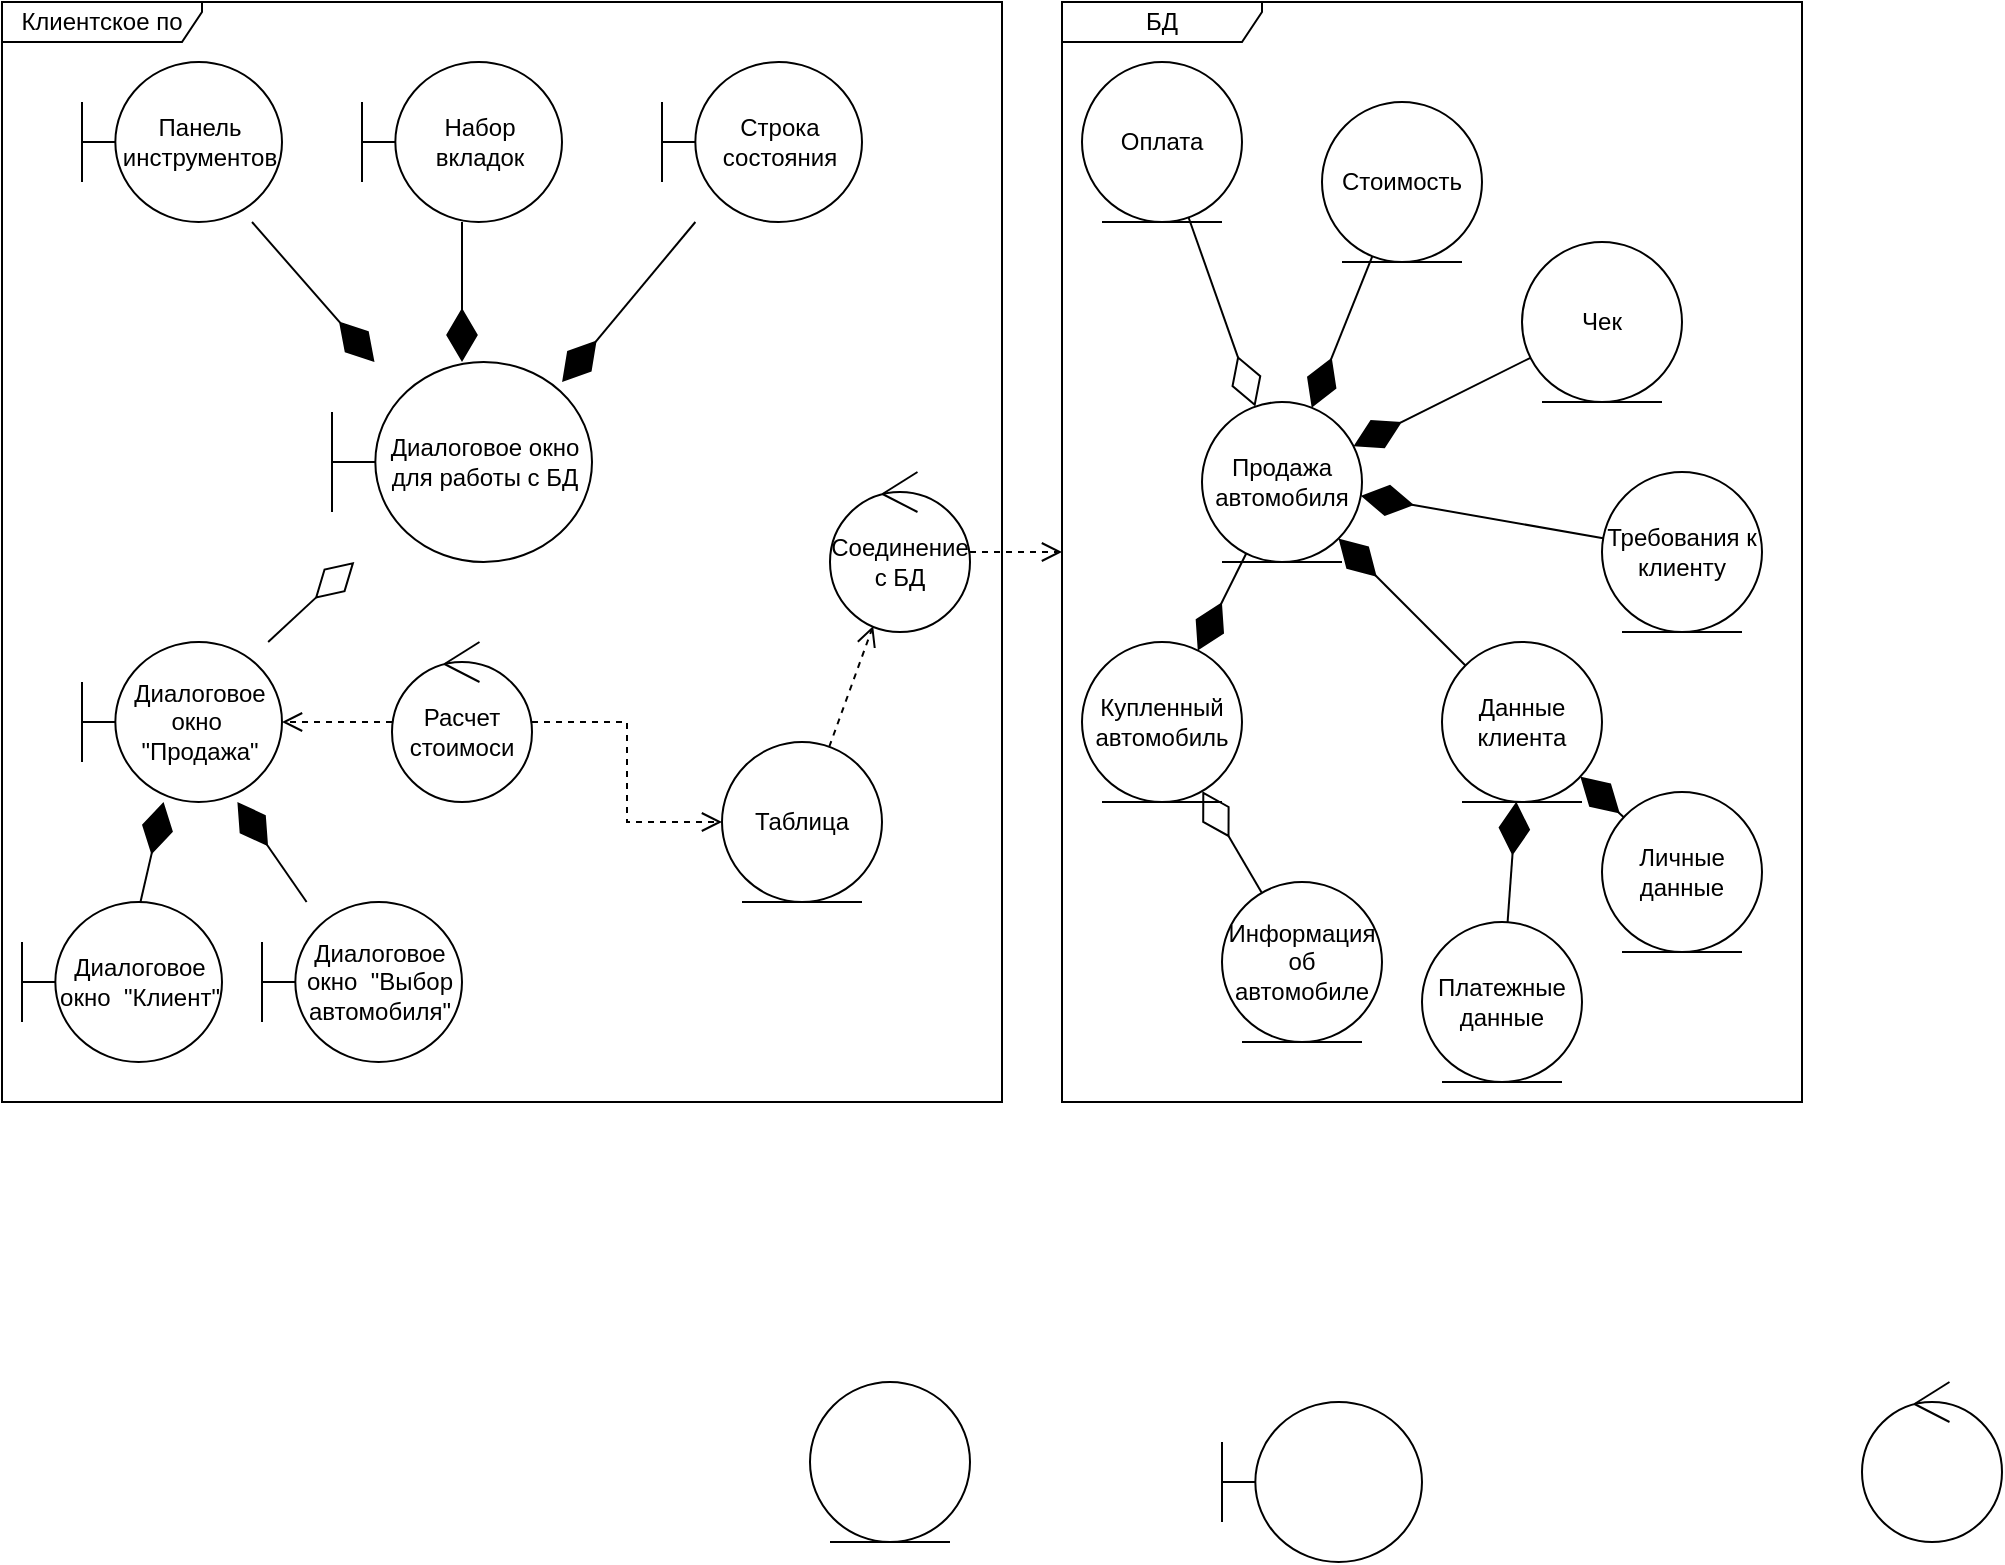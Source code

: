 <mxfile version="21.1.4" type="device">
  <diagram id="C5RBs43oDa-KdzZeNtuy" name="Page-1">
    <mxGraphModel dx="1290" dy="549" grid="1" gridSize="10" guides="1" tooltips="1" connect="1" arrows="1" fold="1" page="1" pageScale="1" pageWidth="827" pageHeight="1169" math="0" shadow="0">
      <root>
        <mxCell id="WIyWlLk6GJQsqaUBKTNV-0" />
        <mxCell id="WIyWlLk6GJQsqaUBKTNV-1" parent="WIyWlLk6GJQsqaUBKTNV-0" />
        <mxCell id="C6aMa4qiacQqKWP2MHw1-0" value="Клиентское по" style="shape=umlFrame;whiteSpace=wrap;html=1;pointerEvents=0;width=100;height=20;" parent="WIyWlLk6GJQsqaUBKTNV-1" vertex="1">
          <mxGeometry y="150" width="500" height="550" as="geometry" />
        </mxCell>
        <mxCell id="C6aMa4qiacQqKWP2MHw1-1" value="БД" style="shape=umlFrame;whiteSpace=wrap;html=1;pointerEvents=0;width=100;height=20;" parent="WIyWlLk6GJQsqaUBKTNV-1" vertex="1">
          <mxGeometry x="530" y="150" width="370" height="550" as="geometry" />
        </mxCell>
        <mxCell id="C6aMa4qiacQqKWP2MHw1-2" value="Панель инструментов" style="shape=umlBoundary;whiteSpace=wrap;html=1;" parent="WIyWlLk6GJQsqaUBKTNV-1" vertex="1">
          <mxGeometry x="40" y="180" width="100" height="80" as="geometry" />
        </mxCell>
        <mxCell id="C6aMa4qiacQqKWP2MHw1-3" value="Набор вкладок" style="shape=umlBoundary;whiteSpace=wrap;html=1;" parent="WIyWlLk6GJQsqaUBKTNV-1" vertex="1">
          <mxGeometry x="180" y="180" width="100" height="80" as="geometry" />
        </mxCell>
        <mxCell id="C6aMa4qiacQqKWP2MHw1-4" value="Строка состояния" style="shape=umlBoundary;whiteSpace=wrap;html=1;" parent="WIyWlLk6GJQsqaUBKTNV-1" vertex="1">
          <mxGeometry x="330" y="180" width="100" height="80" as="geometry" />
        </mxCell>
        <mxCell id="C6aMa4qiacQqKWP2MHw1-5" value="Диалоговое окно для работы с БД" style="shape=umlBoundary;whiteSpace=wrap;html=1;" parent="WIyWlLk6GJQsqaUBKTNV-1" vertex="1">
          <mxGeometry x="165" y="330" width="130" height="100" as="geometry" />
        </mxCell>
        <mxCell id="C6aMa4qiacQqKWP2MHw1-6" value="" style="endArrow=diamondThin;endFill=1;endSize=24;html=1;rounded=0;" parent="WIyWlLk6GJQsqaUBKTNV-1" source="C6aMa4qiacQqKWP2MHw1-2" target="C6aMa4qiacQqKWP2MHw1-5" edge="1">
          <mxGeometry width="160" relative="1" as="geometry">
            <mxPoint x="60" y="300" as="sourcePoint" />
            <mxPoint x="220" y="300" as="targetPoint" />
          </mxGeometry>
        </mxCell>
        <mxCell id="C6aMa4qiacQqKWP2MHw1-7" value="" style="endArrow=diamondThin;endFill=1;endSize=24;html=1;rounded=0;" parent="WIyWlLk6GJQsqaUBKTNV-1" source="C6aMa4qiacQqKWP2MHw1-3" target="C6aMa4qiacQqKWP2MHw1-5" edge="1">
          <mxGeometry width="160" relative="1" as="geometry">
            <mxPoint x="234" y="280" as="sourcePoint" />
            <mxPoint x="295" y="350" as="targetPoint" />
          </mxGeometry>
        </mxCell>
        <mxCell id="C6aMa4qiacQqKWP2MHw1-8" value="" style="endArrow=diamondThin;endFill=1;endSize=24;html=1;rounded=0;entryX=0.885;entryY=0.1;entryDx=0;entryDy=0;entryPerimeter=0;" parent="WIyWlLk6GJQsqaUBKTNV-1" source="C6aMa4qiacQqKWP2MHw1-4" target="C6aMa4qiacQqKWP2MHw1-5" edge="1">
          <mxGeometry width="160" relative="1" as="geometry">
            <mxPoint x="320" y="270" as="sourcePoint" />
            <mxPoint x="320" y="340" as="targetPoint" />
          </mxGeometry>
        </mxCell>
        <mxCell id="C6aMa4qiacQqKWP2MHw1-9" value="Диалоговое окно&amp;nbsp; &quot;Продажа&quot;" style="shape=umlBoundary;whiteSpace=wrap;html=1;" parent="WIyWlLk6GJQsqaUBKTNV-1" vertex="1">
          <mxGeometry x="40" y="470" width="100" height="80" as="geometry" />
        </mxCell>
        <mxCell id="C6aMa4qiacQqKWP2MHw1-11" value="" style="endArrow=diamondThin;endFill=0;endSize=24;html=1;rounded=0;" parent="WIyWlLk6GJQsqaUBKTNV-1" source="C6aMa4qiacQqKWP2MHw1-9" target="C6aMa4qiacQqKWP2MHw1-5" edge="1">
          <mxGeometry width="160" relative="1" as="geometry">
            <mxPoint x="330" y="410" as="sourcePoint" />
            <mxPoint x="490" y="410" as="targetPoint" />
          </mxGeometry>
        </mxCell>
        <mxCell id="C6aMa4qiacQqKWP2MHw1-12" value="Диалоговое окно&amp;nbsp; &quot;Клиент&quot;" style="shape=umlBoundary;whiteSpace=wrap;html=1;" parent="WIyWlLk6GJQsqaUBKTNV-1" vertex="1">
          <mxGeometry x="10" y="600" width="100" height="80" as="geometry" />
        </mxCell>
        <mxCell id="C6aMa4qiacQqKWP2MHw1-13" value="Диалоговое окно&amp;nbsp; &quot;Выбор автомобиля&quot;" style="shape=umlBoundary;whiteSpace=wrap;html=1;" parent="WIyWlLk6GJQsqaUBKTNV-1" vertex="1">
          <mxGeometry x="130" y="600" width="100" height="80" as="geometry" />
        </mxCell>
        <mxCell id="C6aMa4qiacQqKWP2MHw1-14" value="" style="endArrow=diamondThin;endFill=1;endSize=24;html=1;rounded=0;" parent="WIyWlLk6GJQsqaUBKTNV-1" source="C6aMa4qiacQqKWP2MHw1-12" target="C6aMa4qiacQqKWP2MHw1-9" edge="1">
          <mxGeometry width="160" relative="1" as="geometry">
            <mxPoint x="330" y="440" as="sourcePoint" />
            <mxPoint x="490" y="440" as="targetPoint" />
          </mxGeometry>
        </mxCell>
        <mxCell id="C6aMa4qiacQqKWP2MHw1-15" value="" style="endArrow=diamondThin;endFill=1;endSize=24;html=1;rounded=0;" parent="WIyWlLk6GJQsqaUBKTNV-1" source="C6aMa4qiacQqKWP2MHw1-13" target="C6aMa4qiacQqKWP2MHw1-9" edge="1">
          <mxGeometry width="160" relative="1" as="geometry">
            <mxPoint x="79" y="610" as="sourcePoint" />
            <mxPoint x="91" y="560" as="targetPoint" />
          </mxGeometry>
        </mxCell>
        <mxCell id="C6aMa4qiacQqKWP2MHw1-22" style="edgeStyle=orthogonalEdgeStyle;rounded=0;orthogonalLoop=1;jettySize=auto;html=1;endArrow=open;verticalAlign=bottom;dashed=1;endSize=8;" parent="WIyWlLk6GJQsqaUBKTNV-1" source="C6aMa4qiacQqKWP2MHw1-16" target="C6aMa4qiacQqKWP2MHw1-9" edge="1">
          <mxGeometry relative="1" as="geometry" />
        </mxCell>
        <mxCell id="C6aMa4qiacQqKWP2MHw1-24" style="edgeStyle=orthogonalEdgeStyle;rounded=0;orthogonalLoop=1;jettySize=auto;html=1;endArrow=open;verticalAlign=bottom;dashed=1;endSize=8;" parent="WIyWlLk6GJQsqaUBKTNV-1" source="C6aMa4qiacQqKWP2MHw1-16" target="C6aMa4qiacQqKWP2MHw1-23" edge="1">
          <mxGeometry relative="1" as="geometry" />
        </mxCell>
        <mxCell id="C6aMa4qiacQqKWP2MHw1-16" value="Расчет стоимоси" style="ellipse;shape=umlControl;whiteSpace=wrap;html=1;" parent="WIyWlLk6GJQsqaUBKTNV-1" vertex="1">
          <mxGeometry x="195" y="470" width="70" height="80" as="geometry" />
        </mxCell>
        <mxCell id="C6aMa4qiacQqKWP2MHw1-23" value="Таблица" style="ellipse;shape=umlEntity;whiteSpace=wrap;html=1;" parent="WIyWlLk6GJQsqaUBKTNV-1" vertex="1">
          <mxGeometry x="360" y="520" width="80" height="80" as="geometry" />
        </mxCell>
        <mxCell id="C6aMa4qiacQqKWP2MHw1-47" style="edgeStyle=orthogonalEdgeStyle;rounded=0;orthogonalLoop=1;jettySize=auto;html=1;endArrow=open;verticalAlign=bottom;dashed=1;endSize=8;" parent="WIyWlLk6GJQsqaUBKTNV-1" source="C6aMa4qiacQqKWP2MHw1-25" target="C6aMa4qiacQqKWP2MHw1-1" edge="1">
          <mxGeometry relative="1" as="geometry" />
        </mxCell>
        <mxCell id="C6aMa4qiacQqKWP2MHw1-25" value="Соединение с БД" style="ellipse;shape=umlControl;whiteSpace=wrap;html=1;" parent="WIyWlLk6GJQsqaUBKTNV-1" vertex="1">
          <mxGeometry x="414" y="385" width="70" height="80" as="geometry" />
        </mxCell>
        <mxCell id="C6aMa4qiacQqKWP2MHw1-26" value="" style="endArrow=open;html=1;rounded=0;verticalAlign=bottom;dashed=1;endSize=8;" parent="WIyWlLk6GJQsqaUBKTNV-1" source="C6aMa4qiacQqKWP2MHw1-23" target="C6aMa4qiacQqKWP2MHw1-25" edge="1">
          <mxGeometry width="50" height="50" relative="1" as="geometry">
            <mxPoint x="390" y="470" as="sourcePoint" />
            <mxPoint x="440" y="420" as="targetPoint" />
          </mxGeometry>
        </mxCell>
        <mxCell id="C6aMa4qiacQqKWP2MHw1-27" value="Продажа автомобиля" style="ellipse;shape=umlEntity;whiteSpace=wrap;html=1;" parent="WIyWlLk6GJQsqaUBKTNV-1" vertex="1">
          <mxGeometry x="600" y="350" width="80" height="80" as="geometry" />
        </mxCell>
        <mxCell id="C6aMa4qiacQqKWP2MHw1-29" value="Оплата" style="ellipse;shape=umlEntity;whiteSpace=wrap;html=1;" parent="WIyWlLk6GJQsqaUBKTNV-1" vertex="1">
          <mxGeometry x="540" y="180" width="80" height="80" as="geometry" />
        </mxCell>
        <mxCell id="C6aMa4qiacQqKWP2MHw1-30" value="Стоимость" style="ellipse;shape=umlEntity;whiteSpace=wrap;html=1;" parent="WIyWlLk6GJQsqaUBKTNV-1" vertex="1">
          <mxGeometry x="660" y="200" width="80" height="80" as="geometry" />
        </mxCell>
        <mxCell id="C6aMa4qiacQqKWP2MHw1-31" value="Чек" style="ellipse;shape=umlEntity;whiteSpace=wrap;html=1;" parent="WIyWlLk6GJQsqaUBKTNV-1" vertex="1">
          <mxGeometry x="760" y="270" width="80" height="80" as="geometry" />
        </mxCell>
        <mxCell id="C6aMa4qiacQqKWP2MHw1-32" value="Требования к клиенту" style="ellipse;shape=umlEntity;whiteSpace=wrap;html=1;" parent="WIyWlLk6GJQsqaUBKTNV-1" vertex="1">
          <mxGeometry x="800" y="385" width="80" height="80" as="geometry" />
        </mxCell>
        <mxCell id="C6aMa4qiacQqKWP2MHw1-33" value="Данные клиента" style="ellipse;shape=umlEntity;whiteSpace=wrap;html=1;" parent="WIyWlLk6GJQsqaUBKTNV-1" vertex="1">
          <mxGeometry x="720" y="470" width="80" height="80" as="geometry" />
        </mxCell>
        <mxCell id="C6aMa4qiacQqKWP2MHw1-34" value="Купленный автомобиль" style="ellipse;shape=umlEntity;whiteSpace=wrap;html=1;" parent="WIyWlLk6GJQsqaUBKTNV-1" vertex="1">
          <mxGeometry x="540" y="470" width="80" height="80" as="geometry" />
        </mxCell>
        <mxCell id="C6aMa4qiacQqKWP2MHw1-35" value="Информация об автомобиле" style="ellipse;shape=umlEntity;whiteSpace=wrap;html=1;" parent="WIyWlLk6GJQsqaUBKTNV-1" vertex="1">
          <mxGeometry x="610" y="590" width="80" height="80" as="geometry" />
        </mxCell>
        <mxCell id="C6aMa4qiacQqKWP2MHw1-36" value="Платежные данные" style="ellipse;shape=umlEntity;whiteSpace=wrap;html=1;" parent="WIyWlLk6GJQsqaUBKTNV-1" vertex="1">
          <mxGeometry x="710" y="610" width="80" height="80" as="geometry" />
        </mxCell>
        <mxCell id="C6aMa4qiacQqKWP2MHw1-37" value="Личные данные" style="ellipse;shape=umlEntity;whiteSpace=wrap;html=1;" parent="WIyWlLk6GJQsqaUBKTNV-1" vertex="1">
          <mxGeometry x="800" y="545" width="80" height="80" as="geometry" />
        </mxCell>
        <mxCell id="C6aMa4qiacQqKWP2MHw1-38" value="" style="endArrow=diamondThin;endFill=1;endSize=24;html=1;rounded=0;" parent="WIyWlLk6GJQsqaUBKTNV-1" source="C6aMa4qiacQqKWP2MHw1-30" target="C6aMa4qiacQqKWP2MHw1-27" edge="1">
          <mxGeometry width="160" relative="1" as="geometry">
            <mxPoint x="350" y="380" as="sourcePoint" />
            <mxPoint x="510" y="380" as="targetPoint" />
          </mxGeometry>
        </mxCell>
        <mxCell id="C6aMa4qiacQqKWP2MHw1-39" value="" style="endArrow=diamondThin;endFill=1;endSize=24;html=1;rounded=0;" parent="WIyWlLk6GJQsqaUBKTNV-1" source="C6aMa4qiacQqKWP2MHw1-31" target="C6aMa4qiacQqKWP2MHw1-27" edge="1">
          <mxGeometry width="160" relative="1" as="geometry">
            <mxPoint x="695" y="287" as="sourcePoint" />
            <mxPoint x="665" y="363" as="targetPoint" />
          </mxGeometry>
        </mxCell>
        <mxCell id="C6aMa4qiacQqKWP2MHw1-40" value="" style="endArrow=diamondThin;endFill=1;endSize=24;html=1;rounded=0;" parent="WIyWlLk6GJQsqaUBKTNV-1" source="C6aMa4qiacQqKWP2MHw1-32" target="C6aMa4qiacQqKWP2MHw1-27" edge="1">
          <mxGeometry width="160" relative="1" as="geometry">
            <mxPoint x="774" y="338" as="sourcePoint" />
            <mxPoint x="686" y="382" as="targetPoint" />
          </mxGeometry>
        </mxCell>
        <mxCell id="C6aMa4qiacQqKWP2MHw1-41" value="" style="endArrow=diamondThin;endFill=1;endSize=24;html=1;rounded=0;" parent="WIyWlLk6GJQsqaUBKTNV-1" source="C6aMa4qiacQqKWP2MHw1-33" target="C6aMa4qiacQqKWP2MHw1-27" edge="1">
          <mxGeometry width="160" relative="1" as="geometry">
            <mxPoint x="811" y="428" as="sourcePoint" />
            <mxPoint x="689" y="407" as="targetPoint" />
          </mxGeometry>
        </mxCell>
        <mxCell id="C6aMa4qiacQqKWP2MHw1-42" value="" style="endArrow=diamondThin;endFill=1;endSize=24;html=1;rounded=0;" parent="WIyWlLk6GJQsqaUBKTNV-1" source="C6aMa4qiacQqKWP2MHw1-27" target="C6aMa4qiacQqKWP2MHw1-34" edge="1">
          <mxGeometry width="160" relative="1" as="geometry">
            <mxPoint x="742" y="492" as="sourcePoint" />
            <mxPoint x="678" y="428" as="targetPoint" />
          </mxGeometry>
        </mxCell>
        <mxCell id="C6aMa4qiacQqKWP2MHw1-43" value="" style="endArrow=diamondThin;endFill=0;endSize=24;html=1;rounded=0;" parent="WIyWlLk6GJQsqaUBKTNV-1" source="C6aMa4qiacQqKWP2MHw1-35" target="C6aMa4qiacQqKWP2MHw1-34" edge="1">
          <mxGeometry width="160" relative="1" as="geometry">
            <mxPoint x="350" y="520" as="sourcePoint" />
            <mxPoint x="510" y="520" as="targetPoint" />
          </mxGeometry>
        </mxCell>
        <mxCell id="C6aMa4qiacQqKWP2MHw1-44" value="" style="endArrow=diamondThin;endFill=1;endSize=24;html=1;rounded=0;" parent="WIyWlLk6GJQsqaUBKTNV-1" source="C6aMa4qiacQqKWP2MHw1-36" target="C6aMa4qiacQqKWP2MHw1-33" edge="1">
          <mxGeometry width="160" relative="1" as="geometry">
            <mxPoint x="742" y="492" as="sourcePoint" />
            <mxPoint x="678" y="428" as="targetPoint" />
          </mxGeometry>
        </mxCell>
        <mxCell id="C6aMa4qiacQqKWP2MHw1-45" value="" style="endArrow=diamondThin;endFill=1;endSize=24;html=1;rounded=0;" parent="WIyWlLk6GJQsqaUBKTNV-1" source="C6aMa4qiacQqKWP2MHw1-37" target="C6aMa4qiacQqKWP2MHw1-33" edge="1">
          <mxGeometry width="160" relative="1" as="geometry">
            <mxPoint x="763" y="620" as="sourcePoint" />
            <mxPoint x="767" y="560" as="targetPoint" />
          </mxGeometry>
        </mxCell>
        <mxCell id="C6aMa4qiacQqKWP2MHw1-46" value="" style="endArrow=diamondThin;endFill=0;endSize=24;html=1;rounded=0;" parent="WIyWlLk6GJQsqaUBKTNV-1" source="C6aMa4qiacQqKWP2MHw1-29" target="C6aMa4qiacQqKWP2MHw1-27" edge="1">
          <mxGeometry width="160" relative="1" as="geometry">
            <mxPoint x="640" y="605" as="sourcePoint" />
            <mxPoint x="610" y="555" as="targetPoint" />
          </mxGeometry>
        </mxCell>
        <mxCell id="7zQP1pg69Ap2la7gpHcj-0" value="" style="shape=umlBoundary;whiteSpace=wrap;html=1;" vertex="1" parent="WIyWlLk6GJQsqaUBKTNV-1">
          <mxGeometry x="610" y="850" width="100" height="80" as="geometry" />
        </mxCell>
        <mxCell id="7zQP1pg69Ap2la7gpHcj-1" value="" style="ellipse;shape=umlEntity;whiteSpace=wrap;html=1;" vertex="1" parent="WIyWlLk6GJQsqaUBKTNV-1">
          <mxGeometry x="404" y="840" width="80" height="80" as="geometry" />
        </mxCell>
        <mxCell id="7zQP1pg69Ap2la7gpHcj-2" value="" style="ellipse;shape=umlControl;whiteSpace=wrap;html=1;" vertex="1" parent="WIyWlLk6GJQsqaUBKTNV-1">
          <mxGeometry x="930" y="840" width="70" height="80" as="geometry" />
        </mxCell>
      </root>
    </mxGraphModel>
  </diagram>
</mxfile>
